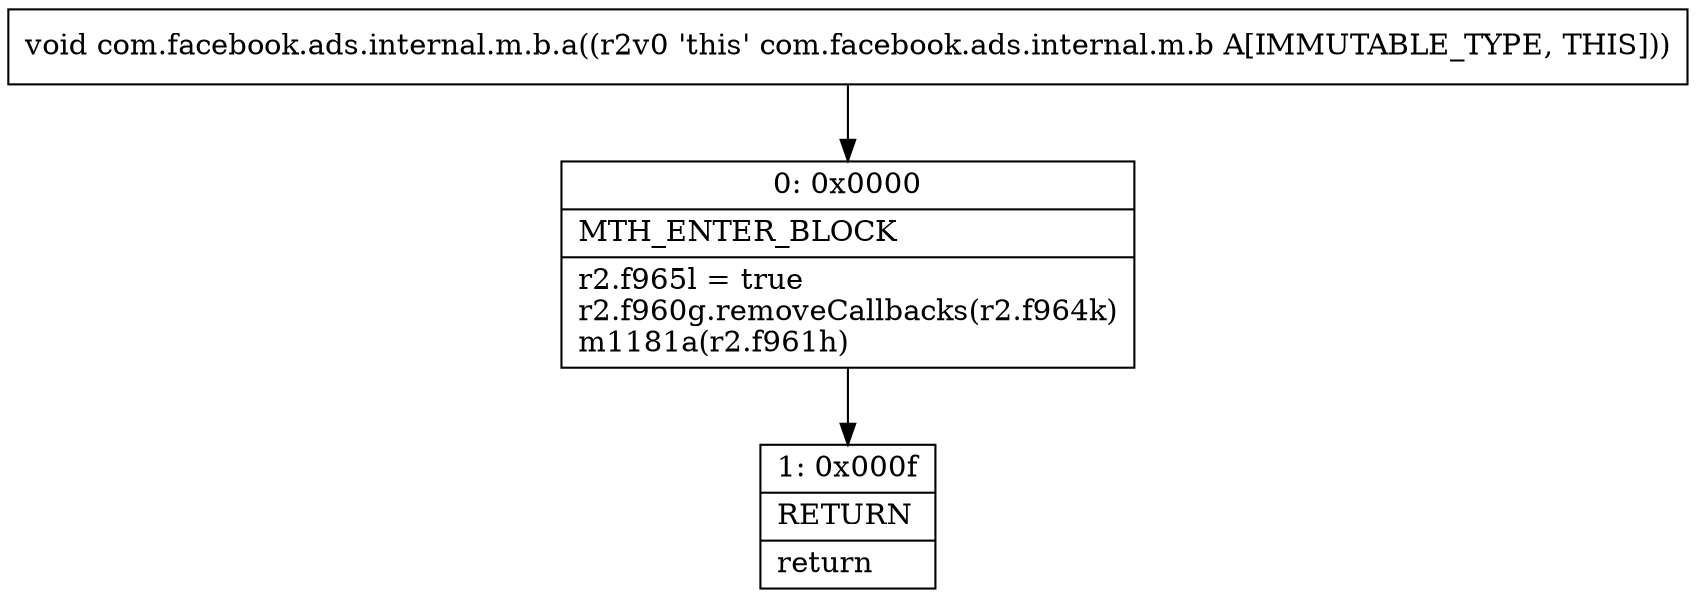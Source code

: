 digraph "CFG forcom.facebook.ads.internal.m.b.a()V" {
Node_0 [shape=record,label="{0\:\ 0x0000|MTH_ENTER_BLOCK\l|r2.f965l = true\lr2.f960g.removeCallbacks(r2.f964k)\lm1181a(r2.f961h)\l}"];
Node_1 [shape=record,label="{1\:\ 0x000f|RETURN\l|return\l}"];
MethodNode[shape=record,label="{void com.facebook.ads.internal.m.b.a((r2v0 'this' com.facebook.ads.internal.m.b A[IMMUTABLE_TYPE, THIS])) }"];
MethodNode -> Node_0;
Node_0 -> Node_1;
}

